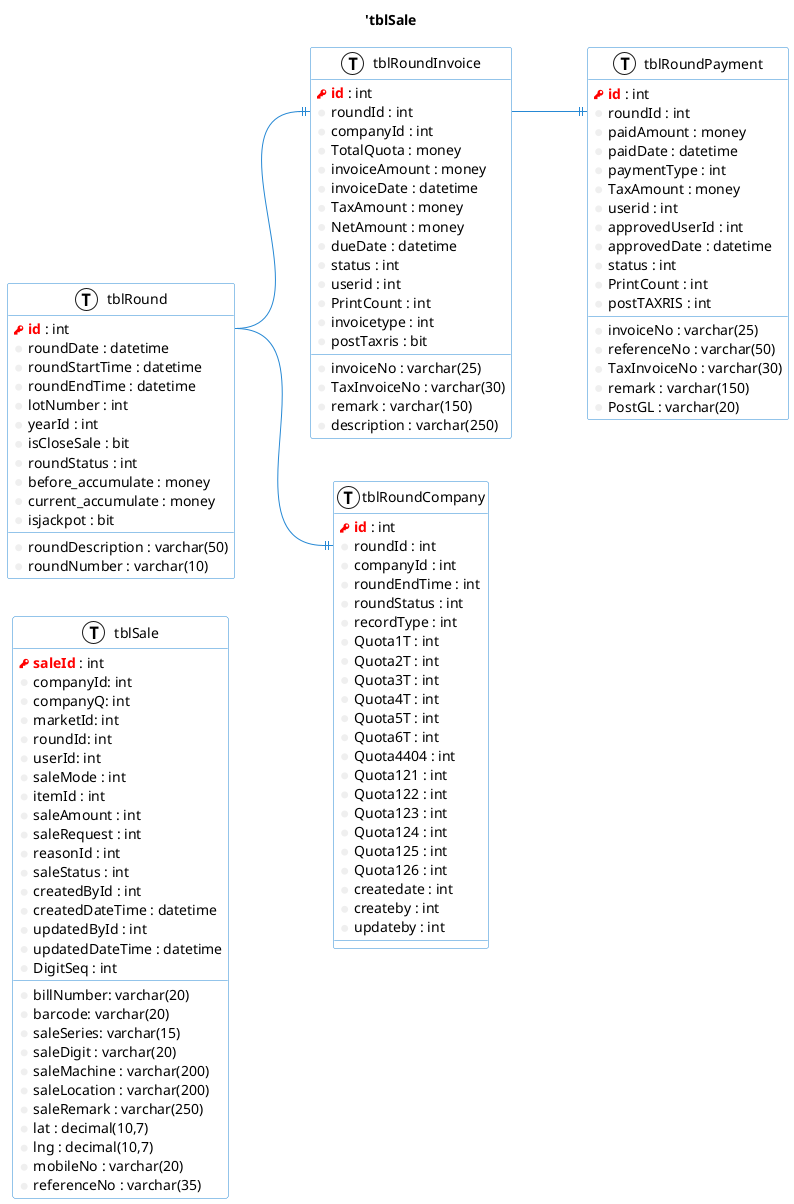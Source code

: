 @startuml
!define primary_key(x) <b><color:red><&key> x</color></b>
!define foreign_key(x) <color:blue><&key> x</color>
!define column(x) <color:#efefef><&media-record></color> x
!define table(x) entity x << (T, white) >>

left to right direction
skinparam roundcorner 5
skinparam shadowing false
skinparam handwritten false
skinparam class {
    BackgroundColor white
    ArrowColor #2688d4
    BorderColor #2688d4
}

title 'tblSale

table( tblSale ) {
    primary_key( saleId ) : int
    column( billNumber ): varchar(20)
    column( barcode ): varchar(20)
    column( companyId ): int
    column( companyQ ): int
    column( marketId ): int
    column( roundId ): int
    column( userId ): int
    column( saleSeries ): varchar(15)
    column( saleMode ) : int
    column( itemId ) : int
    column( saleDigit ) : varchar(20)
    column( saleAmount ) : int
    column( saleRequest ) : int
    column( saleMachine ) : varchar(200)
    column( saleLocation ) : varchar(200)
    column( saleRemark ) : varchar(250)
    column( lat ) : decimal(10,7)
    column( lng ) : decimal(10,7)
    column( mobileNo ) : varchar(20)
    column( referenceNo ) : varchar(35)
    column( reasonId ) : int
    column( saleStatus ) : int
    column( createdById ) : int
    column( createdDateTime ) : datetime
    column( updatedById ) : int
    column( updatedDateTime ) : datetime
    column( DigitSeq ) : int
}



table( tblRound ) {
    primary_key( id ) : int
    column( roundDate ) : datetime
    column( roundDescription ) : varchar(50)
    column( roundStartTime ) : datetime
    column( roundEndTime ) : datetime
    column( roundNumber ) : varchar(10)
    column( lotNumber ) : int
    column( yearId ) : int
    column( isCloseSale ) : bit
    column( roundStatus ) : int
    column( before_accumulate ) : money
    column( current_accumulate ) : money
    column( isjackpot ) : bit
}



table( tblRoundInvoice ) {
    primary_key( id ) : int
    column( roundId ) : int
    column( companyId ) : int
    column( invoiceNo ) : varchar(25)
    column( TotalQuota ) : money
    column( invoiceAmount ) : money
    column( invoiceDate ) : datetime
    column( TaxInvoiceNo ) : varchar(30)
    column( TaxAmount ) : money
    column( NetAmount ) : money
    column( dueDate ) : datetime
    column( status ) : int
    column( userid ) : int
    column( remark ) : varchar(150)
    column( PrintCount ) : int
    column( invoicetype ) : int
    column( description ) : varchar(250)
    column( postTaxris ) : bit
}




table( tblRoundCompany ) {
    primary_key( id ) : int
    column( roundId ) : int
    column( companyId ) : int
    column( roundEndTime ) : int
    column( roundStatus ) : int
    column( recordType ) : int
    column( Quota1T ) : int
    column( Quota2T ) : int
    column( Quota3T ) : int
    column( Quota4T ) : int
    column( Quota5T ) : int
    column( Quota6T ) : int
    column( Quota4404 ) : int
    column( Quota121 ) : int
    column( Quota122 ) : int
    column( Quota123 ) : int
    column( Quota124 ) : int
    column( Quota125 ) : int
    column( Quota126 ) : int
    column( createdate ) : int
    column( createby ) : int
    column( updateby ) : int

}




table( tblRoundPayment ) {
    primary_key( id ) : int
    column( invoiceNo ) : varchar(25)
    column( roundId ) : int
    column( paidAmount ) : money
    column( paidDate ) : datetime
    column( paymentType ) : int
    column( referenceNo ) : varchar(50)
    column( TaxInvoiceNo ) : varchar(30)
    column( TaxAmount ) : money
    column( remark ) : varchar(150)
    column( userid ) : int
    column( approvedUserId ) : int
    column( approvedDate ) : datetime
    column( status ) : int
    column( PrintCount ) : int
    column( postTAXRIS ) : int
    column( PostGL ) : varchar(20)
}


'
tblRound::id --|| tblRoundInvoice::roundId
tblRound::id --|| tblRoundCompany::roundId

'
tblRoundInvoice::roundId --|| tblRoundPayment::roundId



@enduml